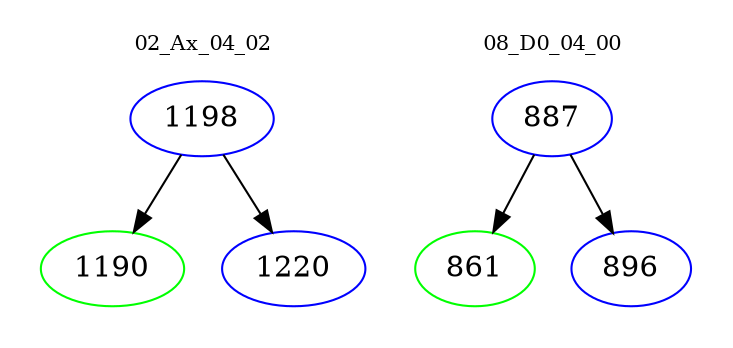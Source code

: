 digraph{
subgraph cluster_0 {
color = white
label = "02_Ax_04_02";
fontsize=10;
T0_1198 [label="1198", color="blue"]
T0_1198 -> T0_1190 [color="black"]
T0_1190 [label="1190", color="green"]
T0_1198 -> T0_1220 [color="black"]
T0_1220 [label="1220", color="blue"]
}
subgraph cluster_1 {
color = white
label = "08_D0_04_00";
fontsize=10;
T1_887 [label="887", color="blue"]
T1_887 -> T1_861 [color="black"]
T1_861 [label="861", color="green"]
T1_887 -> T1_896 [color="black"]
T1_896 [label="896", color="blue"]
}
}
